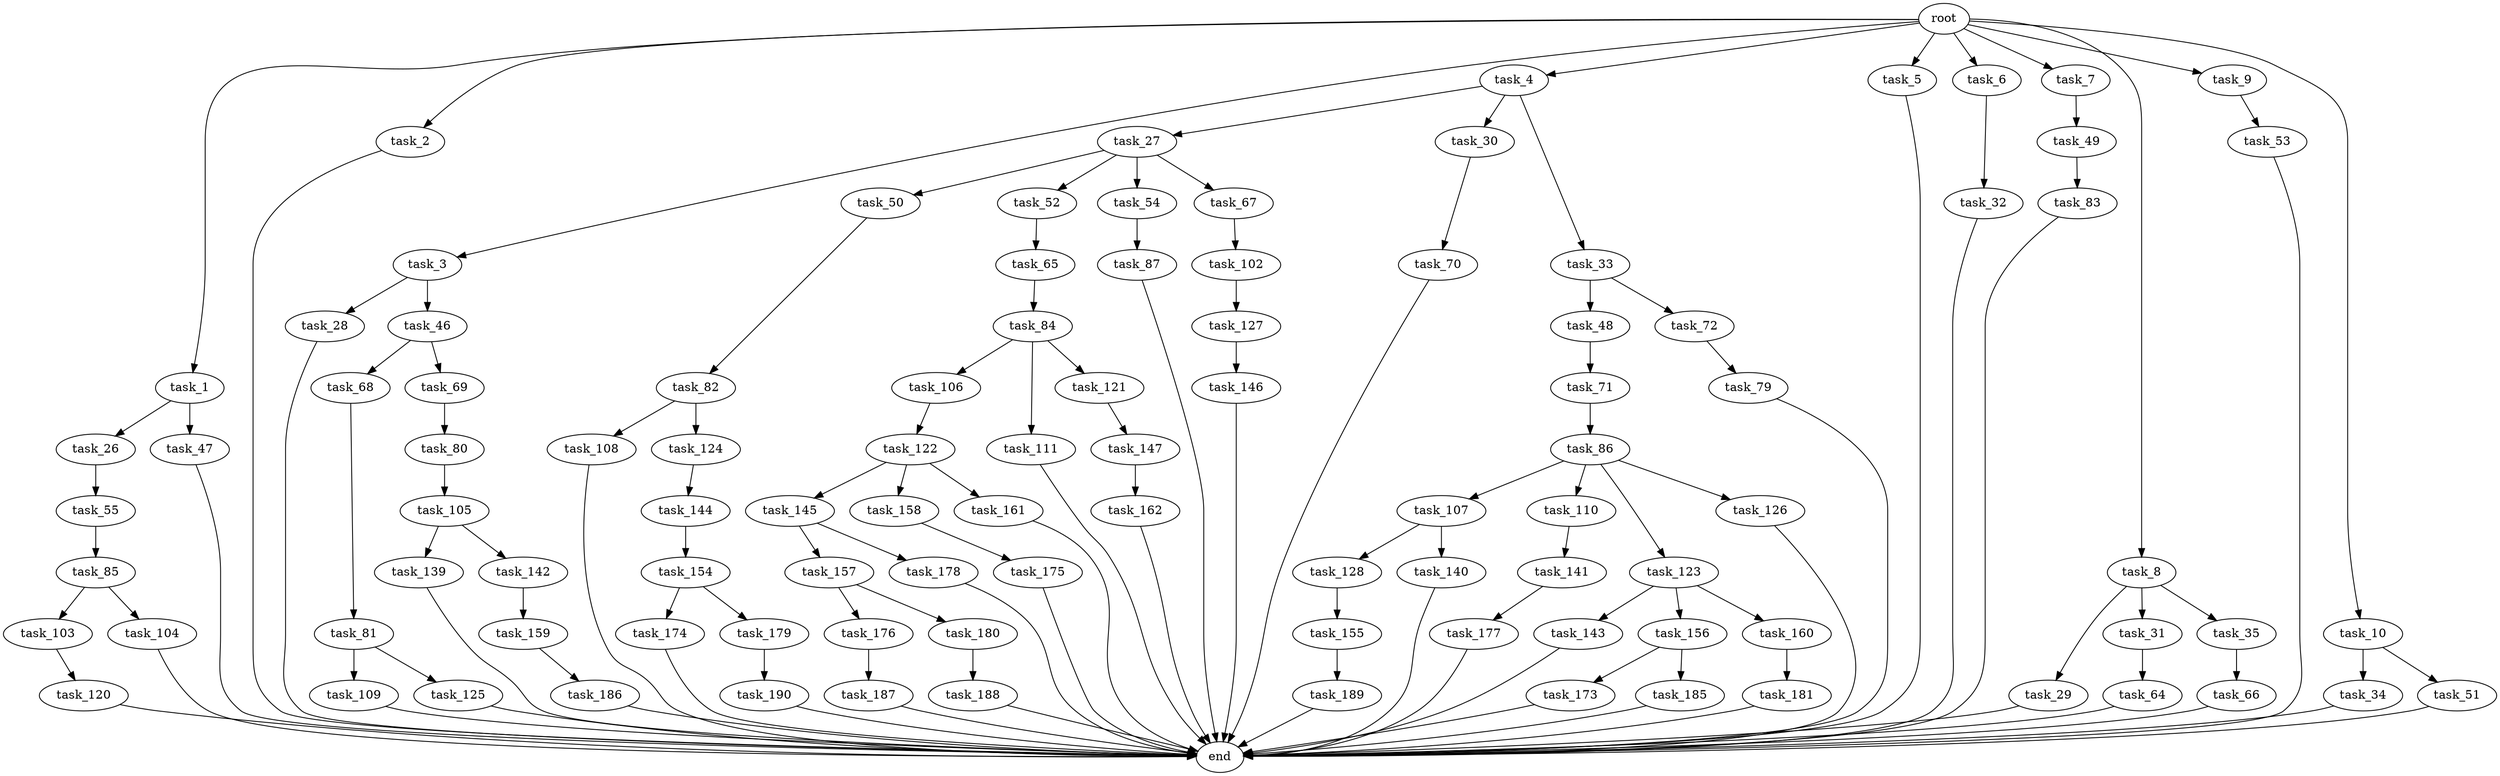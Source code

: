 digraph G {
  root [size="0.000000"];
  task_1 [size="2.048000"];
  task_2 [size="2.048000"];
  task_3 [size="2.048000"];
  task_4 [size="2.048000"];
  task_5 [size="2.048000"];
  task_6 [size="2.048000"];
  task_7 [size="2.048000"];
  task_8 [size="2.048000"];
  task_9 [size="2.048000"];
  task_10 [size="2.048000"];
  task_26 [size="1099511627.776000"];
  task_27 [size="618475290.624000"];
  task_28 [size="1391569403.904000"];
  task_29 [size="1099511627.776000"];
  task_30 [size="618475290.624000"];
  task_31 [size="1099511627.776000"];
  task_32 [size="429496729.600000"];
  task_33 [size="618475290.624000"];
  task_34 [size="1717986918.400000"];
  task_35 [size="1099511627.776000"];
  task_46 [size="1391569403.904000"];
  task_47 [size="1099511627.776000"];
  task_48 [size="1717986918.400000"];
  task_49 [size="274877906.944000"];
  task_50 [size="154618822.656000"];
  task_51 [size="1717986918.400000"];
  task_52 [size="154618822.656000"];
  task_53 [size="1099511627.776000"];
  task_54 [size="154618822.656000"];
  task_55 [size="274877906.944000"];
  task_64 [size="429496729.600000"];
  task_65 [size="618475290.624000"];
  task_66 [size="1099511627.776000"];
  task_67 [size="154618822.656000"];
  task_68 [size="618475290.624000"];
  task_69 [size="618475290.624000"];
  task_70 [size="841813590.016000"];
  task_71 [size="618475290.624000"];
  task_72 [size="1717986918.400000"];
  task_79 [size="1717986918.400000"];
  task_80 [size="618475290.624000"];
  task_81 [size="618475290.624000"];
  task_82 [size="1391569403.904000"];
  task_83 [size="274877906.944000"];
  task_84 [size="154618822.656000"];
  task_85 [size="154618822.656000"];
  task_86 [size="841813590.016000"];
  task_87 [size="68719476.736000"];
  task_102 [size="274877906.944000"];
  task_103 [size="841813590.016000"];
  task_104 [size="841813590.016000"];
  task_105 [size="429496729.600000"];
  task_106 [size="841813590.016000"];
  task_107 [size="841813590.016000"];
  task_108 [size="1391569403.904000"];
  task_109 [size="68719476.736000"];
  task_110 [size="841813590.016000"];
  task_111 [size="841813590.016000"];
  task_120 [size="1391569403.904000"];
  task_121 [size="841813590.016000"];
  task_122 [size="841813590.016000"];
  task_123 [size="841813590.016000"];
  task_124 [size="1391569403.904000"];
  task_125 [size="68719476.736000"];
  task_126 [size="841813590.016000"];
  task_127 [size="429496729.600000"];
  task_128 [size="1717986918.400000"];
  task_139 [size="154618822.656000"];
  task_140 [size="1717986918.400000"];
  task_141 [size="618475290.624000"];
  task_142 [size="154618822.656000"];
  task_143 [size="154618822.656000"];
  task_144 [size="154618822.656000"];
  task_145 [size="274877906.944000"];
  task_146 [size="1391569403.904000"];
  task_147 [size="154618822.656000"];
  task_154 [size="274877906.944000"];
  task_155 [size="154618822.656000"];
  task_156 [size="154618822.656000"];
  task_157 [size="1717986918.400000"];
  task_158 [size="274877906.944000"];
  task_159 [size="618475290.624000"];
  task_160 [size="154618822.656000"];
  task_161 [size="274877906.944000"];
  task_162 [size="1717986918.400000"];
  task_173 [size="154618822.656000"];
  task_174 [size="841813590.016000"];
  task_175 [size="154618822.656000"];
  task_176 [size="429496729.600000"];
  task_177 [size="429496729.600000"];
  task_178 [size="1717986918.400000"];
  task_179 [size="841813590.016000"];
  task_180 [size="429496729.600000"];
  task_181 [size="1099511627.776000"];
  task_185 [size="154618822.656000"];
  task_186 [size="429496729.600000"];
  task_187 [size="1099511627.776000"];
  task_188 [size="1717986918.400000"];
  task_189 [size="429496729.600000"];
  task_190 [size="1717986918.400000"];
  end [size="0.000000"];

  root -> task_1 [size="1.000000"];
  root -> task_2 [size="1.000000"];
  root -> task_3 [size="1.000000"];
  root -> task_4 [size="1.000000"];
  root -> task_5 [size="1.000000"];
  root -> task_6 [size="1.000000"];
  root -> task_7 [size="1.000000"];
  root -> task_8 [size="1.000000"];
  root -> task_9 [size="1.000000"];
  root -> task_10 [size="1.000000"];
  task_1 -> task_26 [size="536870912.000000"];
  task_1 -> task_47 [size="536870912.000000"];
  task_2 -> end [size="1.000000"];
  task_3 -> task_28 [size="679477248.000000"];
  task_3 -> task_46 [size="679477248.000000"];
  task_4 -> task_27 [size="301989888.000000"];
  task_4 -> task_30 [size="301989888.000000"];
  task_4 -> task_33 [size="301989888.000000"];
  task_5 -> end [size="1.000000"];
  task_6 -> task_32 [size="209715200.000000"];
  task_7 -> task_49 [size="134217728.000000"];
  task_8 -> task_29 [size="536870912.000000"];
  task_8 -> task_31 [size="536870912.000000"];
  task_8 -> task_35 [size="536870912.000000"];
  task_9 -> task_53 [size="536870912.000000"];
  task_10 -> task_34 [size="838860800.000000"];
  task_10 -> task_51 [size="838860800.000000"];
  task_26 -> task_55 [size="134217728.000000"];
  task_27 -> task_50 [size="75497472.000000"];
  task_27 -> task_52 [size="75497472.000000"];
  task_27 -> task_54 [size="75497472.000000"];
  task_27 -> task_67 [size="75497472.000000"];
  task_28 -> end [size="1.000000"];
  task_29 -> end [size="1.000000"];
  task_30 -> task_70 [size="411041792.000000"];
  task_31 -> task_64 [size="209715200.000000"];
  task_32 -> end [size="1.000000"];
  task_33 -> task_48 [size="838860800.000000"];
  task_33 -> task_72 [size="838860800.000000"];
  task_34 -> end [size="1.000000"];
  task_35 -> task_66 [size="536870912.000000"];
  task_46 -> task_68 [size="301989888.000000"];
  task_46 -> task_69 [size="301989888.000000"];
  task_47 -> end [size="1.000000"];
  task_48 -> task_71 [size="301989888.000000"];
  task_49 -> task_83 [size="134217728.000000"];
  task_50 -> task_82 [size="679477248.000000"];
  task_51 -> end [size="1.000000"];
  task_52 -> task_65 [size="301989888.000000"];
  task_53 -> end [size="1.000000"];
  task_54 -> task_87 [size="33554432.000000"];
  task_55 -> task_85 [size="75497472.000000"];
  task_64 -> end [size="1.000000"];
  task_65 -> task_84 [size="75497472.000000"];
  task_66 -> end [size="1.000000"];
  task_67 -> task_102 [size="134217728.000000"];
  task_68 -> task_81 [size="301989888.000000"];
  task_69 -> task_80 [size="301989888.000000"];
  task_70 -> end [size="1.000000"];
  task_71 -> task_86 [size="411041792.000000"];
  task_72 -> task_79 [size="838860800.000000"];
  task_79 -> end [size="1.000000"];
  task_80 -> task_105 [size="209715200.000000"];
  task_81 -> task_109 [size="33554432.000000"];
  task_81 -> task_125 [size="33554432.000000"];
  task_82 -> task_108 [size="679477248.000000"];
  task_82 -> task_124 [size="679477248.000000"];
  task_83 -> end [size="1.000000"];
  task_84 -> task_106 [size="411041792.000000"];
  task_84 -> task_111 [size="411041792.000000"];
  task_84 -> task_121 [size="411041792.000000"];
  task_85 -> task_103 [size="411041792.000000"];
  task_85 -> task_104 [size="411041792.000000"];
  task_86 -> task_107 [size="411041792.000000"];
  task_86 -> task_110 [size="411041792.000000"];
  task_86 -> task_123 [size="411041792.000000"];
  task_86 -> task_126 [size="411041792.000000"];
  task_87 -> end [size="1.000000"];
  task_102 -> task_127 [size="209715200.000000"];
  task_103 -> task_120 [size="679477248.000000"];
  task_104 -> end [size="1.000000"];
  task_105 -> task_139 [size="75497472.000000"];
  task_105 -> task_142 [size="75497472.000000"];
  task_106 -> task_122 [size="411041792.000000"];
  task_107 -> task_128 [size="838860800.000000"];
  task_107 -> task_140 [size="838860800.000000"];
  task_108 -> end [size="1.000000"];
  task_109 -> end [size="1.000000"];
  task_110 -> task_141 [size="301989888.000000"];
  task_111 -> end [size="1.000000"];
  task_120 -> end [size="1.000000"];
  task_121 -> task_147 [size="75497472.000000"];
  task_122 -> task_145 [size="134217728.000000"];
  task_122 -> task_158 [size="134217728.000000"];
  task_122 -> task_161 [size="134217728.000000"];
  task_123 -> task_143 [size="75497472.000000"];
  task_123 -> task_156 [size="75497472.000000"];
  task_123 -> task_160 [size="75497472.000000"];
  task_124 -> task_144 [size="75497472.000000"];
  task_125 -> end [size="1.000000"];
  task_126 -> end [size="1.000000"];
  task_127 -> task_146 [size="679477248.000000"];
  task_128 -> task_155 [size="75497472.000000"];
  task_139 -> end [size="1.000000"];
  task_140 -> end [size="1.000000"];
  task_141 -> task_177 [size="209715200.000000"];
  task_142 -> task_159 [size="301989888.000000"];
  task_143 -> end [size="1.000000"];
  task_144 -> task_154 [size="134217728.000000"];
  task_145 -> task_157 [size="838860800.000000"];
  task_145 -> task_178 [size="838860800.000000"];
  task_146 -> end [size="1.000000"];
  task_147 -> task_162 [size="838860800.000000"];
  task_154 -> task_174 [size="411041792.000000"];
  task_154 -> task_179 [size="411041792.000000"];
  task_155 -> task_189 [size="209715200.000000"];
  task_156 -> task_173 [size="75497472.000000"];
  task_156 -> task_185 [size="75497472.000000"];
  task_157 -> task_176 [size="209715200.000000"];
  task_157 -> task_180 [size="209715200.000000"];
  task_158 -> task_175 [size="75497472.000000"];
  task_159 -> task_186 [size="209715200.000000"];
  task_160 -> task_181 [size="536870912.000000"];
  task_161 -> end [size="1.000000"];
  task_162 -> end [size="1.000000"];
  task_173 -> end [size="1.000000"];
  task_174 -> end [size="1.000000"];
  task_175 -> end [size="1.000000"];
  task_176 -> task_187 [size="536870912.000000"];
  task_177 -> end [size="1.000000"];
  task_178 -> end [size="1.000000"];
  task_179 -> task_190 [size="838860800.000000"];
  task_180 -> task_188 [size="838860800.000000"];
  task_181 -> end [size="1.000000"];
  task_185 -> end [size="1.000000"];
  task_186 -> end [size="1.000000"];
  task_187 -> end [size="1.000000"];
  task_188 -> end [size="1.000000"];
  task_189 -> end [size="1.000000"];
  task_190 -> end [size="1.000000"];
}
